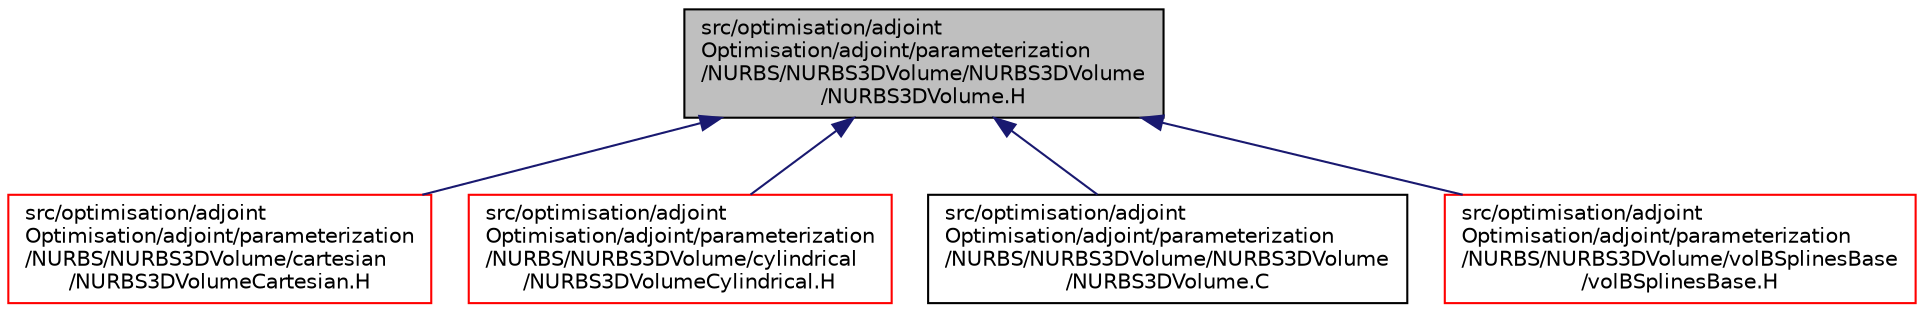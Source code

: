 digraph "src/optimisation/adjointOptimisation/adjoint/parameterization/NURBS/NURBS3DVolume/NURBS3DVolume/NURBS3DVolume.H"
{
  bgcolor="transparent";
  edge [fontname="Helvetica",fontsize="10",labelfontname="Helvetica",labelfontsize="10"];
  node [fontname="Helvetica",fontsize="10",shape=record];
  Node1 [label="src/optimisation/adjoint\lOptimisation/adjoint/parameterization\l/NURBS/NURBS3DVolume/NURBS3DVolume\l/NURBS3DVolume.H",height=0.2,width=0.4,color="black", fillcolor="grey75", style="filled" fontcolor="black"];
  Node1 -> Node2 [dir="back",color="midnightblue",fontsize="10",style="solid",fontname="Helvetica"];
  Node2 [label="src/optimisation/adjoint\lOptimisation/adjoint/parameterization\l/NURBS/NURBS3DVolume/cartesian\l/NURBS3DVolumeCartesian.H",height=0.2,width=0.4,color="red",URL="$NURBS3DVolumeCartesian_8H.html"];
  Node1 -> Node3 [dir="back",color="midnightblue",fontsize="10",style="solid",fontname="Helvetica"];
  Node3 [label="src/optimisation/adjoint\lOptimisation/adjoint/parameterization\l/NURBS/NURBS3DVolume/cylindrical\l/NURBS3DVolumeCylindrical.H",height=0.2,width=0.4,color="red",URL="$NURBS3DVolumeCylindrical_8H.html"];
  Node1 -> Node4 [dir="back",color="midnightblue",fontsize="10",style="solid",fontname="Helvetica"];
  Node4 [label="src/optimisation/adjoint\lOptimisation/adjoint/parameterization\l/NURBS/NURBS3DVolume/NURBS3DVolume\l/NURBS3DVolume.C",height=0.2,width=0.4,color="black",URL="$NURBS3DVolume_8C.html"];
  Node1 -> Node5 [dir="back",color="midnightblue",fontsize="10",style="solid",fontname="Helvetica"];
  Node5 [label="src/optimisation/adjoint\lOptimisation/adjoint/parameterization\l/NURBS/NURBS3DVolume/volBSplinesBase\l/volBSplinesBase.H",height=0.2,width=0.4,color="red",URL="$volBSplinesBase_8H.html"];
}
